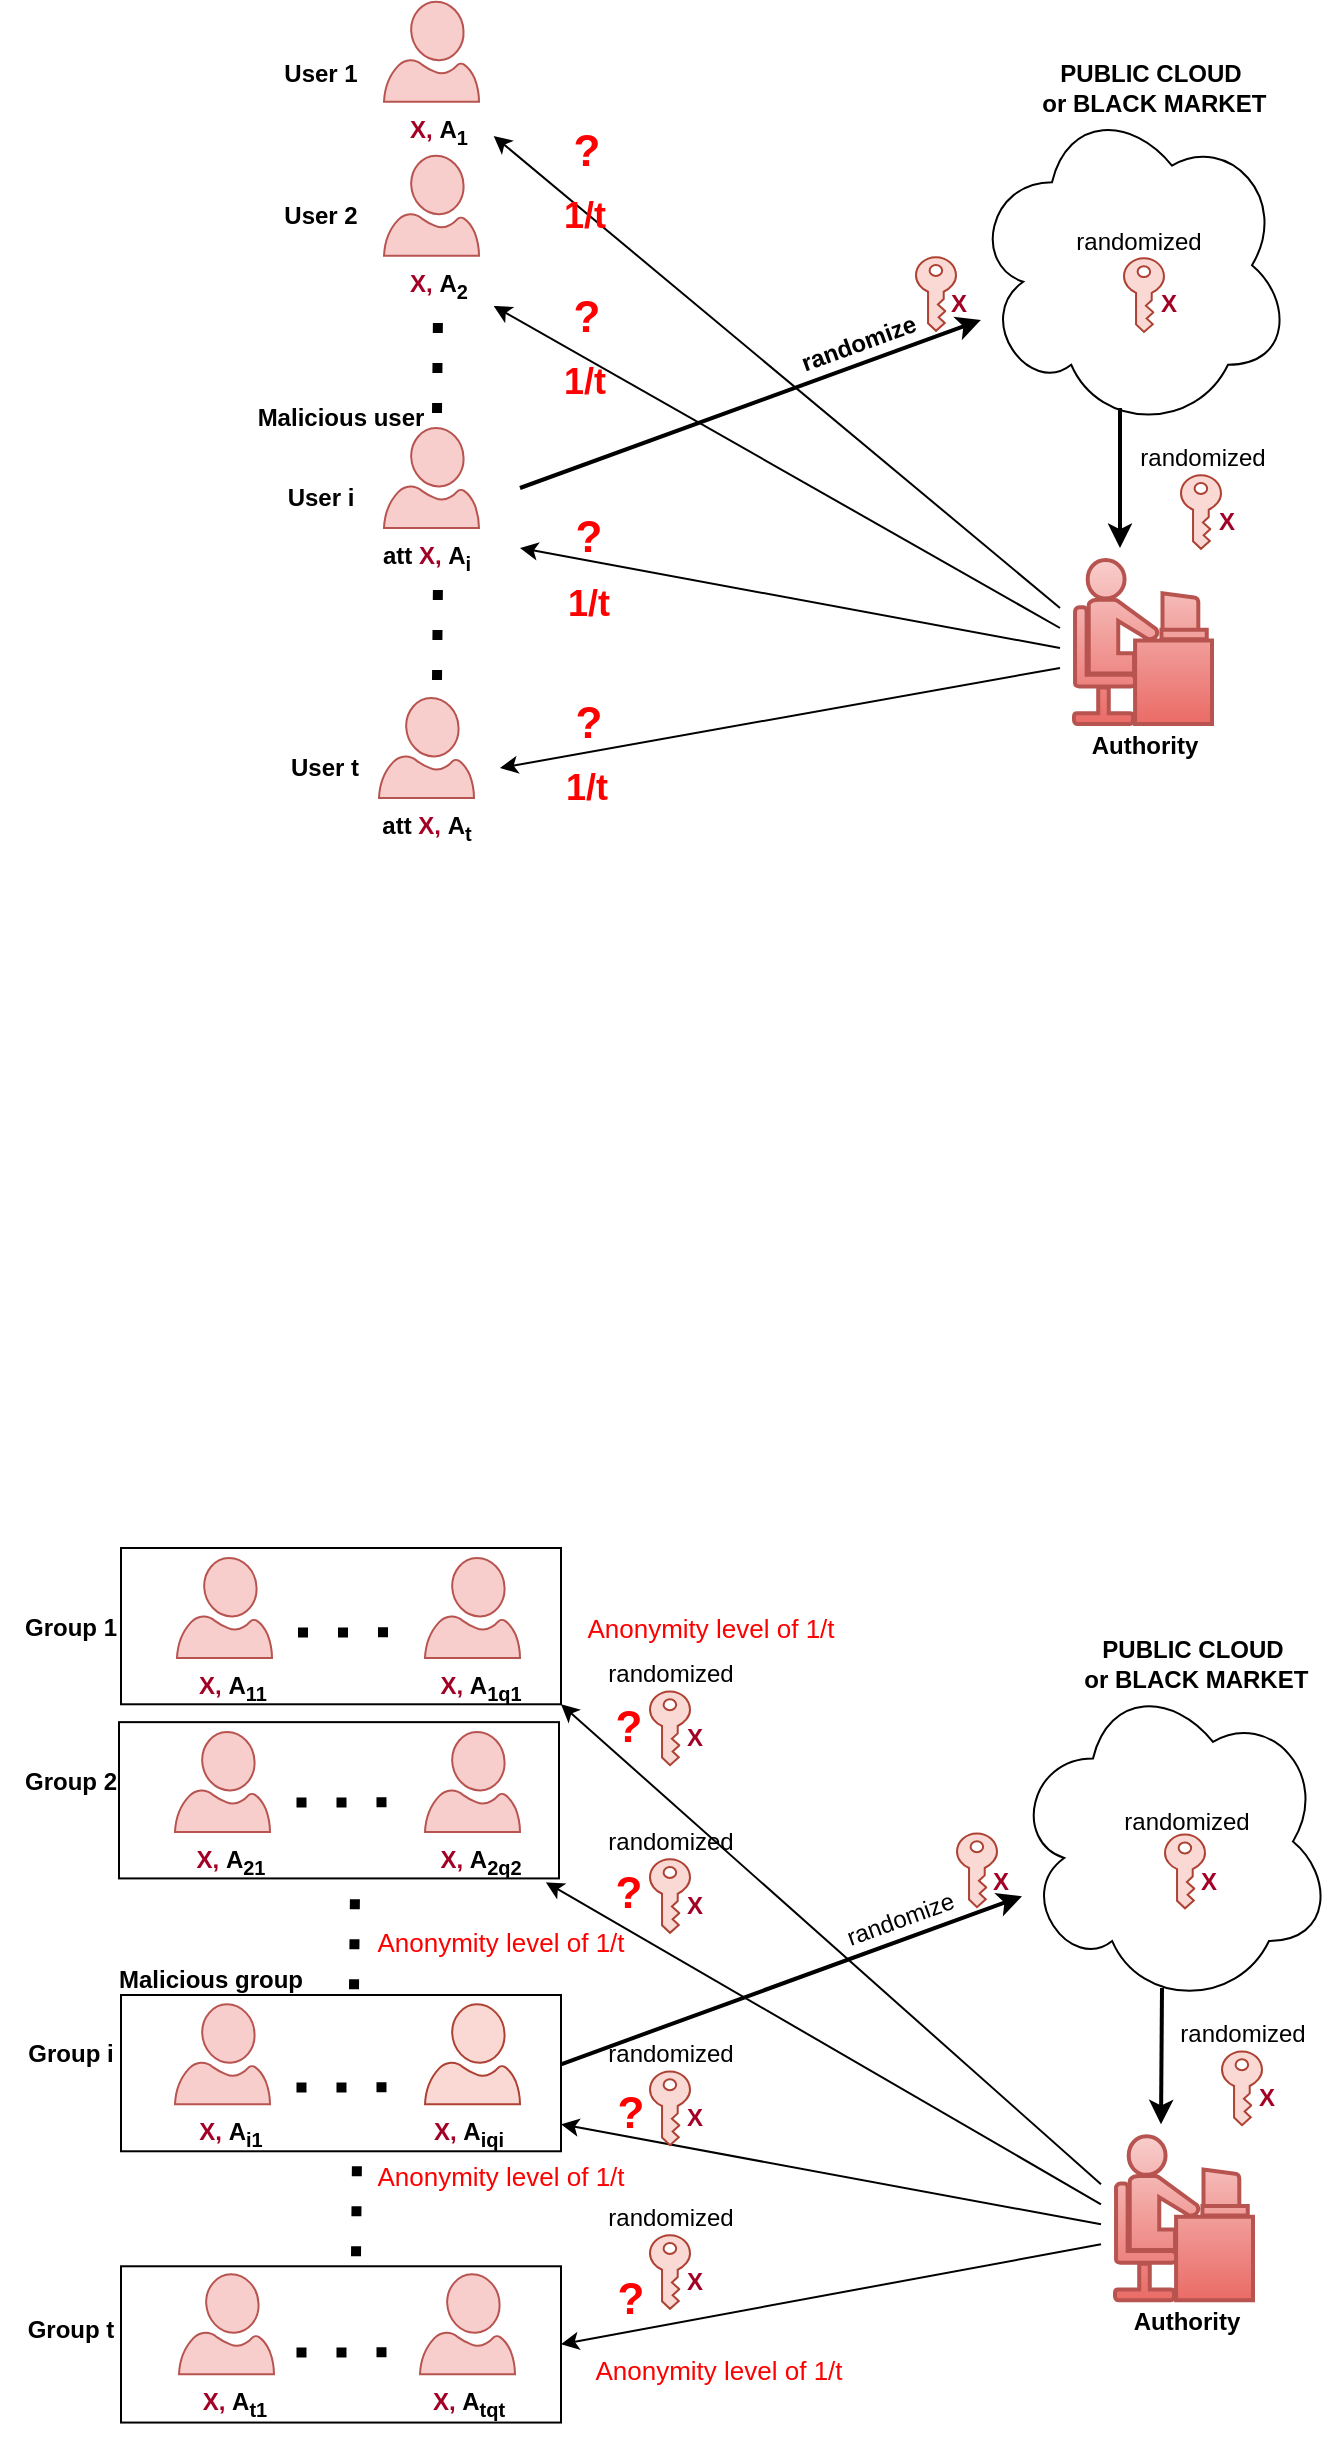 <mxfile version="26.1.1">
  <diagram name="Page-1" id="0easuJHs2qrHBscQRiWS">
    <mxGraphModel dx="1783" dy="551" grid="1" gridSize="10" guides="1" tooltips="1" connect="1" arrows="1" fold="1" page="1" pageScale="1" pageWidth="827" pageHeight="1169" math="0" shadow="0">
      <root>
        <mxCell id="0" />
        <mxCell id="1" parent="0" />
        <mxCell id="UF0n6Xu2Qbzrm_0WNL3c-2" value="" style="ellipse;shape=cloud;whiteSpace=wrap;html=1;" parent="1" vertex="1">
          <mxGeometry x="466" y="285.58" width="160" height="166" as="geometry" />
        </mxCell>
        <mxCell id="UF0n6Xu2Qbzrm_0WNL3c-3" value="" style="verticalLabelPosition=bottom;html=1;verticalAlign=top;align=center;strokeColor=#b85450;fillColor=#f8cecc;shape=mxgraph.azure.user;" parent="1" vertex="1">
          <mxGeometry x="172" y="236.86" width="47.5" height="50" as="geometry" />
        </mxCell>
        <mxCell id="UF0n6Xu2Qbzrm_0WNL3c-4" value="" style="verticalLabelPosition=bottom;html=1;verticalAlign=top;align=center;strokeColor=#b85450;fillColor=#f8cecc;shape=mxgraph.azure.user;" parent="1" vertex="1">
          <mxGeometry x="172" y="450" width="47.5" height="50" as="geometry" />
        </mxCell>
        <mxCell id="UF0n6Xu2Qbzrm_0WNL3c-5" value="" style="verticalLabelPosition=bottom;html=1;verticalAlign=top;align=center;strokeColor=#b85450;fillColor=#f8cecc;shape=mxgraph.azure.user;" parent="1" vertex="1">
          <mxGeometry x="169.5" y="585" width="47.5" height="50" as="geometry" />
        </mxCell>
        <mxCell id="UF0n6Xu2Qbzrm_0WNL3c-30" value="&lt;font color=&quot;#a20025&quot;&gt;X,&lt;/font&gt;&amp;nbsp;A&lt;sub&gt;1&lt;/sub&gt;" style="text;html=1;align=center;verticalAlign=middle;resizable=0;points=[];autosize=1;strokeColor=none;fillColor=none;fontStyle=1" parent="1" vertex="1">
          <mxGeometry x="174" y="286.86" width="50" height="30" as="geometry" />
        </mxCell>
        <mxCell id="UF0n6Xu2Qbzrm_0WNL3c-37" value="" style="sketch=0;pointerEvents=1;shadow=0;dashed=0;html=1;strokeColor=#ae4132;labelPosition=center;verticalLabelPosition=bottom;verticalAlign=top;outlineConnect=0;align=center;shape=mxgraph.office.security.key_permissions;fillColor=#fad9d5;rotation=0;" parent="1" vertex="1">
          <mxGeometry x="542" y="365.15" width="20" height="36.85" as="geometry" />
        </mxCell>
        <mxCell id="UF0n6Xu2Qbzrm_0WNL3c-39" value="PUBLIC CLOUD&lt;div&gt;&amp;nbsp;or BLACK MARKET&lt;/div&gt;" style="text;html=1;align=center;verticalAlign=middle;resizable=0;points=[];autosize=1;strokeColor=none;fillColor=none;fontStyle=1" parent="1" vertex="1">
          <mxGeometry x="490" y="259.86" width="130" height="40" as="geometry" />
        </mxCell>
        <mxCell id="UF0n6Xu2Qbzrm_0WNL3c-41" value="randomized" style="text;html=1;align=center;verticalAlign=middle;resizable=0;points=[];autosize=1;strokeColor=none;fillColor=none;fontStyle=0" parent="1" vertex="1">
          <mxGeometry x="504" y="342" width="90" height="30" as="geometry" />
        </mxCell>
        <mxCell id="UF0n6Xu2Qbzrm_0WNL3c-53" value="" style="sketch=0;pointerEvents=1;shadow=0;dashed=0;html=1;strokeColor=#ae4132;labelPosition=center;verticalLabelPosition=bottom;verticalAlign=top;outlineConnect=0;align=center;shape=mxgraph.office.security.key_permissions;fillColor=#fad9d5;rotation=0;" parent="1" vertex="1">
          <mxGeometry x="438" y="364.57" width="20" height="36.85" as="geometry" />
        </mxCell>
        <mxCell id="UF0n6Xu2Qbzrm_0WNL3c-54" value="&lt;font color=&quot;#a20025&quot;&gt;X&lt;/font&gt;" style="text;html=1;align=center;verticalAlign=middle;resizable=0;points=[];autosize=1;strokeColor=none;fillColor=none;fontStyle=1" parent="1" vertex="1">
          <mxGeometry x="444" y="373.42" width="30" height="30" as="geometry" />
        </mxCell>
        <mxCell id="UF0n6Xu2Qbzrm_0WNL3c-55" value="" style="endArrow=classic;html=1;rounded=0;strokeWidth=2;" parent="1" target="UF0n6Xu2Qbzrm_0WNL3c-2" edge="1">
          <mxGeometry width="50" height="50" relative="1" as="geometry">
            <mxPoint x="240" y="480" as="sourcePoint" />
            <mxPoint x="515" y="452.75" as="targetPoint" />
          </mxGeometry>
        </mxCell>
        <mxCell id="UF0n6Xu2Qbzrm_0WNL3c-58" value="randomize" style="text;html=1;align=center;verticalAlign=middle;resizable=0;points=[];autosize=1;strokeColor=none;fillColor=none;fontStyle=1;rotation=-20;" parent="1" vertex="1">
          <mxGeometry x="369" y="393.15" width="80" height="30" as="geometry" />
        </mxCell>
        <mxCell id="-3d-z_0FP5NBYgMmmERz-1" value="att&amp;nbsp;&lt;font color=&quot;#a20025&quot;&gt;X,&lt;/font&gt;&amp;nbsp;A&lt;sub&gt;i&lt;/sub&gt;" style="text;html=1;align=center;verticalAlign=middle;resizable=0;points=[];autosize=1;strokeColor=none;fillColor=none;fontStyle=1" parent="1" vertex="1">
          <mxGeometry x="158.25" y="500" width="70" height="30" as="geometry" />
        </mxCell>
        <mxCell id="-3d-z_0FP5NBYgMmmERz-2" value="att&amp;nbsp;&lt;font color=&quot;#a20025&quot;&gt;X,&lt;/font&gt;&amp;nbsp;A&lt;sub&gt;t&lt;/sub&gt;" style="text;html=1;align=center;verticalAlign=middle;resizable=0;points=[];autosize=1;strokeColor=none;fillColor=none;fontStyle=1" parent="1" vertex="1">
          <mxGeometry x="158.25" y="635" width="70" height="30" as="geometry" />
        </mxCell>
        <mxCell id="-3d-z_0FP5NBYgMmmERz-3" value="Malicious user" style="text;html=1;align=center;verticalAlign=middle;resizable=0;points=[];autosize=1;strokeColor=none;fillColor=none;fontStyle=1" parent="1" vertex="1">
          <mxGeometry x="99.5" y="430" width="100" height="30" as="geometry" />
        </mxCell>
        <mxCell id="-3d-z_0FP5NBYgMmmERz-4" value="" style="verticalLabelPosition=bottom;html=1;verticalAlign=top;align=center;strokeColor=#b85450;fillColor=#f8cecc;shape=mxgraph.azure.user;" parent="1" vertex="1">
          <mxGeometry x="172" y="313.86" width="47.5" height="50" as="geometry" />
        </mxCell>
        <mxCell id="-3d-z_0FP5NBYgMmmERz-5" value="&lt;font color=&quot;#a20025&quot;&gt;X,&lt;/font&gt;&amp;nbsp;A&lt;sub&gt;2&lt;/sub&gt;" style="text;html=1;align=center;verticalAlign=middle;resizable=0;points=[];autosize=1;strokeColor=none;fillColor=none;fontStyle=1" parent="1" vertex="1">
          <mxGeometry x="174" y="363.86" width="50" height="30" as="geometry" />
        </mxCell>
        <mxCell id="-3d-z_0FP5NBYgMmmERz-6" value="" style="shape=mxgraph.cisco.people.androgenous_person;html=1;pointerEvents=1;dashed=0;fillColor=#f8cecc;strokeColor=#b85450;strokeWidth=2;verticalLabelPosition=bottom;verticalAlign=top;align=center;outlineConnect=0;gradientColor=#ea6b66;" parent="1" vertex="1">
          <mxGeometry x="517" y="516" width="69" height="82" as="geometry" />
        </mxCell>
        <mxCell id="-3d-z_0FP5NBYgMmmERz-7" value="&lt;font color=&quot;#a20025&quot;&gt;X&lt;/font&gt;" style="text;html=1;align=center;verticalAlign=middle;resizable=0;points=[];autosize=1;strokeColor=none;fillColor=none;fontStyle=1" parent="1" vertex="1">
          <mxGeometry x="548.5" y="373.42" width="30" height="30" as="geometry" />
        </mxCell>
        <mxCell id="-3d-z_0FP5NBYgMmmERz-9" value="" style="endArrow=classic;html=1;rounded=0;strokeWidth=2;" parent="1" edge="1">
          <mxGeometry width="50" height="50" relative="1" as="geometry">
            <mxPoint x="540" y="440" as="sourcePoint" />
            <mxPoint x="540" y="510" as="targetPoint" />
          </mxGeometry>
        </mxCell>
        <mxCell id="-3d-z_0FP5NBYgMmmERz-10" value="" style="sketch=0;pointerEvents=1;shadow=0;dashed=0;html=1;strokeColor=#ae4132;labelPosition=center;verticalLabelPosition=bottom;verticalAlign=top;outlineConnect=0;align=center;shape=mxgraph.office.security.key_permissions;fillColor=#fad9d5;rotation=0;" parent="1" vertex="1">
          <mxGeometry x="570.5" y="473.57" width="20" height="36.85" as="geometry" />
        </mxCell>
        <mxCell id="-3d-z_0FP5NBYgMmmERz-11" value="&lt;font color=&quot;#a20025&quot;&gt;X&lt;/font&gt;" style="text;html=1;align=center;verticalAlign=middle;resizable=0;points=[];autosize=1;strokeColor=none;fillColor=none;fontStyle=1" parent="1" vertex="1">
          <mxGeometry x="577.5" y="482" width="30" height="30" as="geometry" />
        </mxCell>
        <mxCell id="-3d-z_0FP5NBYgMmmERz-12" value="" style="endArrow=classic;html=1;rounded=0;entryX=1.057;entryY=0.571;entryDx=0;entryDy=0;entryPerimeter=0;" parent="1" target="UF0n6Xu2Qbzrm_0WNL3c-30" edge="1">
          <mxGeometry width="50" height="50" relative="1" as="geometry">
            <mxPoint x="510" y="540" as="sourcePoint" />
            <mxPoint x="232" y="332" as="targetPoint" />
          </mxGeometry>
        </mxCell>
        <mxCell id="-3d-z_0FP5NBYgMmmERz-13" value="" style="endArrow=classic;html=1;rounded=0;entryX=1.057;entryY=0.838;entryDx=0;entryDy=0;entryPerimeter=0;" parent="1" target="-3d-z_0FP5NBYgMmmERz-5" edge="1">
          <mxGeometry width="50" height="50" relative="1" as="geometry">
            <mxPoint x="510" y="550" as="sourcePoint" />
            <mxPoint x="230" y="410" as="targetPoint" />
          </mxGeometry>
        </mxCell>
        <mxCell id="-3d-z_0FP5NBYgMmmERz-14" value="" style="endArrow=classic;html=1;rounded=0;" parent="1" edge="1">
          <mxGeometry width="50" height="50" relative="1" as="geometry">
            <mxPoint x="510" y="560" as="sourcePoint" />
            <mxPoint x="240" y="510" as="targetPoint" />
          </mxGeometry>
        </mxCell>
        <mxCell id="-3d-z_0FP5NBYgMmmERz-15" value="" style="endArrow=classic;html=1;rounded=0;" parent="1" edge="1">
          <mxGeometry width="50" height="50" relative="1" as="geometry">
            <mxPoint x="510" y="570" as="sourcePoint" />
            <mxPoint x="230" y="620" as="targetPoint" />
          </mxGeometry>
        </mxCell>
        <mxCell id="-3d-z_0FP5NBYgMmmERz-16" value="&lt;b&gt;&lt;font color=&quot;#ff0000&quot; style=&quot;font-size: 22px;&quot;&gt;?&lt;/font&gt;&lt;/b&gt;" style="text;html=1;align=center;verticalAlign=middle;resizable=0;points=[];autosize=1;strokeColor=none;fillColor=none;" parent="1" vertex="1">
          <mxGeometry x="253" y="292" width="40" height="40" as="geometry" />
        </mxCell>
        <mxCell id="-3d-z_0FP5NBYgMmmERz-17" value="&lt;font color=&quot;#ff0000&quot; style=&quot;font-size: 18px;&quot;&gt;1/t&lt;/font&gt;" style="text;html=1;align=center;verticalAlign=middle;resizable=0;points=[];autosize=1;strokeColor=none;fillColor=none;fontStyle=1" parent="1" vertex="1">
          <mxGeometry x="252" y="329" width="40" height="30" as="geometry" />
        </mxCell>
        <mxCell id="-3d-z_0FP5NBYgMmmERz-28" value="&lt;b&gt;&lt;font color=&quot;#ff0000&quot; style=&quot;font-size: 22px;&quot;&gt;?&lt;/font&gt;&lt;/b&gt;" style="text;html=1;align=center;verticalAlign=middle;resizable=0;points=[];autosize=1;strokeColor=none;fillColor=none;" parent="1" vertex="1">
          <mxGeometry x="253" y="374.5" width="40" height="40" as="geometry" />
        </mxCell>
        <mxCell id="-3d-z_0FP5NBYgMmmERz-29" value="&lt;font color=&quot;#ff0000&quot; style=&quot;font-size: 18px;&quot;&gt;1/t&lt;/font&gt;" style="text;html=1;align=center;verticalAlign=middle;resizable=0;points=[];autosize=1;strokeColor=none;fillColor=none;fontStyle=1" parent="1" vertex="1">
          <mxGeometry x="252" y="411.5" width="40" height="30" as="geometry" />
        </mxCell>
        <mxCell id="-3d-z_0FP5NBYgMmmERz-30" value="&lt;b&gt;&lt;font color=&quot;#ff0000&quot; style=&quot;font-size: 22px;&quot;&gt;?&lt;/font&gt;&lt;/b&gt;" style="text;html=1;align=center;verticalAlign=middle;resizable=0;points=[];autosize=1;strokeColor=none;fillColor=none;" parent="1" vertex="1">
          <mxGeometry x="254" y="484.5" width="40" height="40" as="geometry" />
        </mxCell>
        <mxCell id="-3d-z_0FP5NBYgMmmERz-31" value="&lt;font color=&quot;#ff0000&quot; style=&quot;font-size: 18px;&quot;&gt;1/t&lt;/font&gt;" style="text;html=1;align=center;verticalAlign=middle;resizable=0;points=[];autosize=1;strokeColor=none;fillColor=none;fontStyle=1" parent="1" vertex="1">
          <mxGeometry x="254" y="522.5" width="40" height="30" as="geometry" />
        </mxCell>
        <mxCell id="-3d-z_0FP5NBYgMmmERz-32" value="&lt;b&gt;&lt;font color=&quot;#ff0000&quot; style=&quot;font-size: 22px;&quot;&gt;?&lt;/font&gt;&lt;/b&gt;" style="text;html=1;align=center;verticalAlign=middle;resizable=0;points=[];autosize=1;strokeColor=none;fillColor=none;" parent="1" vertex="1">
          <mxGeometry x="254" y="578" width="40" height="40" as="geometry" />
        </mxCell>
        <mxCell id="-3d-z_0FP5NBYgMmmERz-33" value="&lt;font color=&quot;#ff0000&quot; style=&quot;font-size: 18px;&quot;&gt;1/t&lt;/font&gt;" style="text;html=1;align=center;verticalAlign=middle;resizable=0;points=[];autosize=1;strokeColor=none;fillColor=none;fontStyle=1" parent="1" vertex="1">
          <mxGeometry x="253" y="615" width="40" height="30" as="geometry" />
        </mxCell>
        <mxCell id="-3d-z_0FP5NBYgMmmERz-34" value="Authority" style="text;html=1;align=center;verticalAlign=middle;resizable=0;points=[];autosize=1;strokeColor=none;fillColor=none;fontStyle=1" parent="1" vertex="1">
          <mxGeometry x="517" y="594" width="70" height="30" as="geometry" />
        </mxCell>
        <mxCell id="-3d-z_0FP5NBYgMmmERz-35" value="" style="endArrow=none;dashed=1;html=1;dashPattern=1 3;strokeWidth=5;rounded=0;" parent="1" edge="1">
          <mxGeometry width="50" height="50" relative="1" as="geometry">
            <mxPoint x="198.5" y="576" as="sourcePoint" />
            <mxPoint x="199" y="526" as="targetPoint" />
          </mxGeometry>
        </mxCell>
        <mxCell id="-3d-z_0FP5NBYgMmmERz-36" value="" style="endArrow=none;dashed=1;html=1;dashPattern=1 3;strokeWidth=5;rounded=0;" parent="1" edge="1">
          <mxGeometry width="50" height="50" relative="1" as="geometry">
            <mxPoint x="198.5" y="442.5" as="sourcePoint" />
            <mxPoint x="199" y="392.5" as="targetPoint" />
          </mxGeometry>
        </mxCell>
        <mxCell id="zeulH0I8SyOPekqukRsM-10" value="" style="rounded=0;whiteSpace=wrap;html=1;" vertex="1" parent="1">
          <mxGeometry x="40.5" y="1369.14" width="220" height="78.14" as="geometry" />
        </mxCell>
        <mxCell id="zeulH0I8SyOPekqukRsM-11" value="" style="rounded=0;whiteSpace=wrap;html=1;" vertex="1" parent="1">
          <mxGeometry x="40.5" y="1233.5" width="220" height="78.14" as="geometry" />
        </mxCell>
        <mxCell id="zeulH0I8SyOPekqukRsM-12" value="" style="rounded=0;whiteSpace=wrap;html=1;" vertex="1" parent="1">
          <mxGeometry x="39.5" y="1097.07" width="220" height="78.14" as="geometry" />
        </mxCell>
        <mxCell id="zeulH0I8SyOPekqukRsM-13" value="" style="rounded=0;whiteSpace=wrap;html=1;" vertex="1" parent="1">
          <mxGeometry x="40.5" y="1010" width="220" height="78.14" as="geometry" />
        </mxCell>
        <mxCell id="zeulH0I8SyOPekqukRsM-14" value="" style="ellipse;shape=cloud;whiteSpace=wrap;html=1;" vertex="1" parent="1">
          <mxGeometry x="486.5" y="1073.72" width="160" height="166" as="geometry" />
        </mxCell>
        <mxCell id="zeulH0I8SyOPekqukRsM-15" value="" style="verticalLabelPosition=bottom;html=1;verticalAlign=top;align=center;strokeColor=#b85450;fillColor=#f8cecc;shape=mxgraph.azure.user;" vertex="1" parent="1">
          <mxGeometry x="192.5" y="1015" width="47.5" height="50" as="geometry" />
        </mxCell>
        <mxCell id="zeulH0I8SyOPekqukRsM-16" value="" style="verticalLabelPosition=bottom;html=1;verticalAlign=top;align=center;strokeColor=#ae4132;fillColor=#fad9d5;shape=mxgraph.azure.user;" vertex="1" parent="1">
          <mxGeometry x="192.5" y="1238.14" width="47.5" height="50" as="geometry" />
        </mxCell>
        <mxCell id="zeulH0I8SyOPekqukRsM-17" value="" style="verticalLabelPosition=bottom;html=1;verticalAlign=top;align=center;strokeColor=#b85450;fillColor=#f8cecc;shape=mxgraph.azure.user;" vertex="1" parent="1">
          <mxGeometry x="190" y="1373.14" width="47.5" height="50" as="geometry" />
        </mxCell>
        <mxCell id="zeulH0I8SyOPekqukRsM-18" value="&lt;font color=&quot;#a20025&quot;&gt;X,&lt;/font&gt;&amp;nbsp;A&lt;sub&gt;1q1&lt;/sub&gt;" style="text;html=1;align=center;verticalAlign=middle;resizable=0;points=[];autosize=1;strokeColor=none;fillColor=none;fontStyle=1" vertex="1" parent="1">
          <mxGeometry x="189.5" y="1065" width="60" height="30" as="geometry" />
        </mxCell>
        <mxCell id="zeulH0I8SyOPekqukRsM-19" value="" style="sketch=0;pointerEvents=1;shadow=0;dashed=0;html=1;strokeColor=#ae4132;labelPosition=center;verticalLabelPosition=bottom;verticalAlign=top;outlineConnect=0;align=center;shape=mxgraph.office.security.key_permissions;fillColor=#fad9d5;rotation=0;" vertex="1" parent="1">
          <mxGeometry x="562.5" y="1153.29" width="20" height="36.85" as="geometry" />
        </mxCell>
        <mxCell id="zeulH0I8SyOPekqukRsM-20" value="PUBLIC CLOUD&lt;div&gt;&amp;nbsp;or BLACK MARKET&lt;/div&gt;" style="text;html=1;align=center;verticalAlign=middle;resizable=0;points=[];autosize=1;strokeColor=none;fillColor=none;fontStyle=1" vertex="1" parent="1">
          <mxGeometry x="510.5" y="1048.0" width="130" height="40" as="geometry" />
        </mxCell>
        <mxCell id="zeulH0I8SyOPekqukRsM-21" value="randomized" style="text;html=1;align=center;verticalAlign=middle;resizable=0;points=[];autosize=1;strokeColor=none;fillColor=none;fontStyle=0" vertex="1" parent="1">
          <mxGeometry x="527.5" y="1131.56" width="90" height="30" as="geometry" />
        </mxCell>
        <mxCell id="zeulH0I8SyOPekqukRsM-22" value="" style="sketch=0;pointerEvents=1;shadow=0;dashed=0;html=1;strokeColor=#ae4132;labelPosition=center;verticalLabelPosition=bottom;verticalAlign=top;outlineConnect=0;align=center;shape=mxgraph.office.security.key_permissions;fillColor=#fad9d5;rotation=0;" vertex="1" parent="1">
          <mxGeometry x="458.5" y="1152.71" width="20" height="36.85" as="geometry" />
        </mxCell>
        <mxCell id="zeulH0I8SyOPekqukRsM-23" value="&lt;font color=&quot;#a20025&quot;&gt;X&lt;/font&gt;" style="text;html=1;align=center;verticalAlign=middle;resizable=0;points=[];autosize=1;strokeColor=none;fillColor=none;fontStyle=1" vertex="1" parent="1">
          <mxGeometry x="464.5" y="1161.56" width="30" height="30" as="geometry" />
        </mxCell>
        <mxCell id="zeulH0I8SyOPekqukRsM-24" value="" style="endArrow=classic;html=1;rounded=0;strokeWidth=2;" edge="1" parent="1" target="zeulH0I8SyOPekqukRsM-14">
          <mxGeometry width="50" height="50" relative="1" as="geometry">
            <mxPoint x="260.5" y="1268.14" as="sourcePoint" />
            <mxPoint x="535.5" y="1240.89" as="targetPoint" />
          </mxGeometry>
        </mxCell>
        <mxCell id="zeulH0I8SyOPekqukRsM-25" value="randomize" style="text;html=1;align=center;verticalAlign=middle;resizable=0;points=[];autosize=1;strokeColor=none;fillColor=none;fontStyle=0;rotation=-20;" vertex="1" parent="1">
          <mxGeometry x="389.5" y="1181.29" width="80" height="30" as="geometry" />
        </mxCell>
        <mxCell id="zeulH0I8SyOPekqukRsM-26" value="&lt;font color=&quot;#a20025&quot;&gt;X,&lt;/font&gt;&amp;nbsp;A&lt;sub&gt;iqi&lt;/sub&gt;" style="text;html=1;align=center;verticalAlign=middle;resizable=0;points=[];autosize=1;strokeColor=none;fillColor=none;fontStyle=1" vertex="1" parent="1">
          <mxGeometry x="183.75" y="1288.14" width="60" height="30" as="geometry" />
        </mxCell>
        <mxCell id="zeulH0I8SyOPekqukRsM-27" value="&lt;font color=&quot;#a20025&quot;&gt;X,&lt;/font&gt;&amp;nbsp;A&lt;sub&gt;tqt&lt;/sub&gt;" style="text;html=1;align=center;verticalAlign=middle;resizable=0;points=[];autosize=1;strokeColor=none;fillColor=none;fontStyle=1" vertex="1" parent="1">
          <mxGeometry x="183.75" y="1423.14" width="60" height="30" as="geometry" />
        </mxCell>
        <mxCell id="zeulH0I8SyOPekqukRsM-28" value="Malicious group" style="text;html=1;align=center;verticalAlign=middle;resizable=0;points=[];autosize=1;strokeColor=none;fillColor=none;fontStyle=1" vertex="1" parent="1">
          <mxGeometry x="30" y="1211.14" width="110" height="30" as="geometry" />
        </mxCell>
        <mxCell id="zeulH0I8SyOPekqukRsM-29" value="" style="verticalLabelPosition=bottom;html=1;verticalAlign=top;align=center;strokeColor=#b85450;fillColor=#f8cecc;shape=mxgraph.azure.user;" vertex="1" parent="1">
          <mxGeometry x="192.5" y="1102" width="47.5" height="50" as="geometry" />
        </mxCell>
        <mxCell id="zeulH0I8SyOPekqukRsM-30" value="&lt;font color=&quot;#a20025&quot;&gt;X,&lt;/font&gt;&amp;nbsp;A&lt;sub&gt;2q2&lt;/sub&gt;" style="text;html=1;align=center;verticalAlign=middle;resizable=0;points=[];autosize=1;strokeColor=none;fillColor=none;fontStyle=1" vertex="1" parent="1">
          <mxGeometry x="189.5" y="1152" width="60" height="30" as="geometry" />
        </mxCell>
        <mxCell id="zeulH0I8SyOPekqukRsM-31" value="" style="shape=mxgraph.cisco.people.androgenous_person;html=1;pointerEvents=1;dashed=0;fillColor=#f8cecc;strokeColor=#b85450;strokeWidth=2;verticalLabelPosition=bottom;verticalAlign=top;align=center;outlineConnect=0;gradientColor=#ea6b66;" vertex="1" parent="1">
          <mxGeometry x="537.5" y="1304.14" width="69" height="82" as="geometry" />
        </mxCell>
        <mxCell id="zeulH0I8SyOPekqukRsM-32" value="&lt;font color=&quot;#a20025&quot;&gt;X&lt;/font&gt;" style="text;html=1;align=center;verticalAlign=middle;resizable=0;points=[];autosize=1;strokeColor=none;fillColor=none;fontStyle=1" vertex="1" parent="1">
          <mxGeometry x="569" y="1161.56" width="30" height="30" as="geometry" />
        </mxCell>
        <mxCell id="zeulH0I8SyOPekqukRsM-33" value="" style="endArrow=classic;html=1;rounded=0;strokeWidth=2;" edge="1" parent="1">
          <mxGeometry width="50" height="50" relative="1" as="geometry">
            <mxPoint x="561" y="1230" as="sourcePoint" />
            <mxPoint x="560.5" y="1298.14" as="targetPoint" />
          </mxGeometry>
        </mxCell>
        <mxCell id="zeulH0I8SyOPekqukRsM-34" value="" style="sketch=0;pointerEvents=1;shadow=0;dashed=0;html=1;strokeColor=#ae4132;labelPosition=center;verticalLabelPosition=bottom;verticalAlign=top;outlineConnect=0;align=center;shape=mxgraph.office.security.key_permissions;fillColor=#fad9d5;rotation=0;" vertex="1" parent="1">
          <mxGeometry x="591" y="1261.71" width="20" height="36.85" as="geometry" />
        </mxCell>
        <mxCell id="zeulH0I8SyOPekqukRsM-35" value="&lt;font color=&quot;#a20025&quot;&gt;X&lt;/font&gt;" style="text;html=1;align=center;verticalAlign=middle;resizable=0;points=[];autosize=1;strokeColor=none;fillColor=none;fontStyle=1" vertex="1" parent="1">
          <mxGeometry x="598" y="1270.14" width="30" height="30" as="geometry" />
        </mxCell>
        <mxCell id="zeulH0I8SyOPekqukRsM-36" value="" style="endArrow=classic;html=1;rounded=0;entryX=1;entryY=1;entryDx=0;entryDy=0;" edge="1" parent="1" target="zeulH0I8SyOPekqukRsM-13">
          <mxGeometry width="50" height="50" relative="1" as="geometry">
            <mxPoint x="530.5" y="1328.14" as="sourcePoint" />
            <mxPoint x="252.5" y="1120.14" as="targetPoint" />
          </mxGeometry>
        </mxCell>
        <mxCell id="zeulH0I8SyOPekqukRsM-37" value="" style="endArrow=classic;html=1;rounded=0;entryX=1.057;entryY=0.838;entryDx=0;entryDy=0;entryPerimeter=0;" edge="1" parent="1" target="zeulH0I8SyOPekqukRsM-30">
          <mxGeometry width="50" height="50" relative="1" as="geometry">
            <mxPoint x="530.5" y="1338.14" as="sourcePoint" />
            <mxPoint x="250.5" y="1198.14" as="targetPoint" />
          </mxGeometry>
        </mxCell>
        <mxCell id="zeulH0I8SyOPekqukRsM-38" value="" style="endArrow=classic;html=1;rounded=0;" edge="1" parent="1">
          <mxGeometry width="50" height="50" relative="1" as="geometry">
            <mxPoint x="530.5" y="1348.14" as="sourcePoint" />
            <mxPoint x="260.5" y="1298.14" as="targetPoint" />
          </mxGeometry>
        </mxCell>
        <mxCell id="zeulH0I8SyOPekqukRsM-39" value="" style="endArrow=classic;html=1;rounded=0;" edge="1" parent="1">
          <mxGeometry width="50" height="50" relative="1" as="geometry">
            <mxPoint x="530.5" y="1358.14" as="sourcePoint" />
            <mxPoint x="260.5" y="1408.14" as="targetPoint" />
          </mxGeometry>
        </mxCell>
        <mxCell id="zeulH0I8SyOPekqukRsM-40" value="&lt;b&gt;&lt;font color=&quot;#ff0000&quot; style=&quot;font-size: 22px;&quot;&gt;?&lt;/font&gt;&lt;/b&gt;" style="text;html=1;align=center;verticalAlign=middle;resizable=0;points=[];autosize=1;strokeColor=none;fillColor=none;" vertex="1" parent="1">
          <mxGeometry x="273.5" y="1080.14" width="40" height="40" as="geometry" />
        </mxCell>
        <mxCell id="zeulH0I8SyOPekqukRsM-41" value="&lt;font style=&quot;caret-color: rgb(255, 0, 0); color: rgb(255, 0, 0); font-weight: 400; font-size: 13px;&quot;&gt;Anonymity level&amp;nbsp;&lt;/font&gt;&lt;span style=&quot;caret-color: rgb(255, 0, 0); color: rgb(255, 0, 0); font-weight: 400; font-size: 13px;&quot;&gt;of 1/t&lt;/span&gt;" style="text;html=1;align=center;verticalAlign=middle;resizable=0;points=[];autosize=1;strokeColor=none;fillColor=none;fontStyle=1" vertex="1" parent="1">
          <mxGeometry x="259.5" y="1035.0" width="150" height="30" as="geometry" />
        </mxCell>
        <mxCell id="zeulH0I8SyOPekqukRsM-42" value="randomized" style="text;html=1;align=center;verticalAlign=middle;resizable=0;points=[];autosize=1;strokeColor=none;fillColor=none;fontStyle=0" vertex="1" parent="1">
          <mxGeometry x="556" y="1238.14" width="90" height="30" as="geometry" />
        </mxCell>
        <mxCell id="zeulH0I8SyOPekqukRsM-43" value="&lt;b&gt;&lt;font color=&quot;#ff0000&quot; style=&quot;font-size: 22px;&quot;&gt;?&lt;/font&gt;&lt;/b&gt;" style="text;html=1;align=center;verticalAlign=middle;resizable=0;points=[];autosize=1;strokeColor=none;fillColor=none;" vertex="1" parent="1">
          <mxGeometry x="273.5" y="1162.64" width="40" height="40" as="geometry" />
        </mxCell>
        <mxCell id="zeulH0I8SyOPekqukRsM-44" value="&lt;font style=&quot;caret-color: rgb(255, 0, 0); color: rgb(255, 0, 0); font-weight: 400; font-size: 13px;&quot;&gt;Anonymity level&amp;nbsp;&lt;/font&gt;&lt;span style=&quot;caret-color: rgb(255, 0, 0); color: rgb(255, 0, 0); font-weight: 400; font-size: 13px;&quot;&gt;of 1/t&lt;/span&gt;" style="text;html=1;align=center;verticalAlign=middle;resizable=0;points=[];autosize=1;strokeColor=none;fillColor=none;fontStyle=1" vertex="1" parent="1">
          <mxGeometry x="155" y="1191.56" width="150" height="30" as="geometry" />
        </mxCell>
        <mxCell id="zeulH0I8SyOPekqukRsM-45" value="&lt;b&gt;&lt;font color=&quot;#ff0000&quot; style=&quot;font-size: 22px;&quot;&gt;?&lt;/font&gt;&lt;/b&gt;" style="text;html=1;align=center;verticalAlign=middle;resizable=0;points=[];autosize=1;strokeColor=none;fillColor=none;" vertex="1" parent="1">
          <mxGeometry x="274.5" y="1272.64" width="40" height="40" as="geometry" />
        </mxCell>
        <mxCell id="zeulH0I8SyOPekqukRsM-46" value="&lt;span style=&quot;color: rgb(255, 0, 0);&quot;&gt;&lt;font style=&quot;font-weight: 400; font-size: 13px;&quot;&gt;Anonymity level&amp;nbsp;&lt;/font&gt;&lt;span style=&quot;font-weight: 400; font-size: 13px; color: rgb(255, 0, 0);&quot;&gt;of 1/t&lt;/span&gt;&lt;/span&gt;" style="text;html=1;align=center;verticalAlign=middle;resizable=0;points=[];autosize=1;strokeColor=none;fillColor=none;fontStyle=1" vertex="1" parent="1">
          <mxGeometry x="155" y="1308.56" width="150" height="30" as="geometry" />
        </mxCell>
        <mxCell id="zeulH0I8SyOPekqukRsM-47" value="&lt;b&gt;&lt;font color=&quot;#ff0000&quot; style=&quot;font-size: 22px;&quot;&gt;?&lt;/font&gt;&lt;/b&gt;" style="text;html=1;align=center;verticalAlign=middle;resizable=0;points=[];autosize=1;strokeColor=none;fillColor=none;" vertex="1" parent="1">
          <mxGeometry x="274.5" y="1366.14" width="40" height="40" as="geometry" />
        </mxCell>
        <mxCell id="zeulH0I8SyOPekqukRsM-48" value="&lt;font style=&quot;caret-color: rgb(255, 0, 0); color: rgb(255, 0, 0); font-weight: 400; font-size: 13px;&quot;&gt;Anonymity level&amp;nbsp;&lt;/font&gt;&lt;span style=&quot;caret-color: rgb(255, 0, 0); color: rgb(255, 0, 0); font-weight: 400; font-size: 13px;&quot;&gt;of 1/t&lt;/span&gt;" style="text;html=1;align=center;verticalAlign=middle;resizable=0;points=[];autosize=1;strokeColor=none;fillColor=none;fontStyle=1" vertex="1" parent="1">
          <mxGeometry x="264" y="1406.14" width="150" height="30" as="geometry" />
        </mxCell>
        <mxCell id="zeulH0I8SyOPekqukRsM-49" value="Authority" style="text;html=1;align=center;verticalAlign=middle;resizable=0;points=[];autosize=1;strokeColor=none;fillColor=none;fontStyle=1" vertex="1" parent="1">
          <mxGeometry x="537.5" y="1382.14" width="70" height="30" as="geometry" />
        </mxCell>
        <mxCell id="zeulH0I8SyOPekqukRsM-50" value="" style="endArrow=none;dashed=1;html=1;dashPattern=1 3;strokeWidth=5;rounded=0;" edge="1" parent="1">
          <mxGeometry width="50" height="50" relative="1" as="geometry">
            <mxPoint x="158" y="1364.14" as="sourcePoint" />
            <mxPoint x="158.5" y="1314.14" as="targetPoint" />
          </mxGeometry>
        </mxCell>
        <mxCell id="zeulH0I8SyOPekqukRsM-51" value="" style="endArrow=none;dashed=1;html=1;dashPattern=1 3;strokeWidth=5;rounded=0;" edge="1" parent="1">
          <mxGeometry width="50" height="50" relative="1" as="geometry">
            <mxPoint x="157" y="1230.64" as="sourcePoint" />
            <mxPoint x="157.5" y="1180.64" as="targetPoint" />
          </mxGeometry>
        </mxCell>
        <mxCell id="zeulH0I8SyOPekqukRsM-52" value="" style="verticalLabelPosition=bottom;html=1;verticalAlign=top;align=center;strokeColor=#b85450;fillColor=#f8cecc;shape=mxgraph.azure.user;" vertex="1" parent="1">
          <mxGeometry x="68.5" y="1015" width="47.5" height="50" as="geometry" />
        </mxCell>
        <mxCell id="zeulH0I8SyOPekqukRsM-53" value="&lt;font color=&quot;#a20025&quot;&gt;X,&lt;/font&gt;&amp;nbsp;A&lt;sub&gt;11&lt;/sub&gt;" style="text;html=1;align=center;verticalAlign=middle;resizable=0;points=[];autosize=1;strokeColor=none;fillColor=none;fontStyle=1" vertex="1" parent="1">
          <mxGeometry x="65.5" y="1065" width="60" height="30" as="geometry" />
        </mxCell>
        <mxCell id="zeulH0I8SyOPekqukRsM-54" value="" style="verticalLabelPosition=bottom;html=1;verticalAlign=top;align=center;strokeColor=#b85450;fillColor=#f8cecc;shape=mxgraph.azure.user;" vertex="1" parent="1">
          <mxGeometry x="67.5" y="1102" width="47.5" height="50" as="geometry" />
        </mxCell>
        <mxCell id="zeulH0I8SyOPekqukRsM-55" value="&lt;font color=&quot;#a20025&quot;&gt;X,&lt;/font&gt;&amp;nbsp;A&lt;sub&gt;21&lt;/sub&gt;" style="text;html=1;align=center;verticalAlign=middle;resizable=0;points=[];autosize=1;strokeColor=none;fillColor=none;fontStyle=1" vertex="1" parent="1">
          <mxGeometry x="64.5" y="1152" width="60" height="30" as="geometry" />
        </mxCell>
        <mxCell id="zeulH0I8SyOPekqukRsM-56" value="" style="verticalLabelPosition=bottom;html=1;verticalAlign=top;align=center;strokeColor=#b85450;fillColor=#f8cecc;shape=mxgraph.azure.user;" vertex="1" parent="1">
          <mxGeometry x="67.5" y="1238.14" width="47.5" height="50" as="geometry" />
        </mxCell>
        <mxCell id="zeulH0I8SyOPekqukRsM-57" value="&lt;font color=&quot;#a20025&quot;&gt;X,&lt;/font&gt;&amp;nbsp;A&lt;sub&gt;i1&lt;/sub&gt;" style="text;html=1;align=center;verticalAlign=middle;resizable=0;points=[];autosize=1;strokeColor=none;fillColor=none;fontStyle=1" vertex="1" parent="1">
          <mxGeometry x="69.5" y="1288.14" width="50" height="30" as="geometry" />
        </mxCell>
        <mxCell id="zeulH0I8SyOPekqukRsM-58" value="" style="verticalLabelPosition=bottom;html=1;verticalAlign=top;align=center;strokeColor=#b85450;fillColor=#f8cecc;shape=mxgraph.azure.user;" vertex="1" parent="1">
          <mxGeometry x="69.5" y="1373.14" width="47.5" height="50" as="geometry" />
        </mxCell>
        <mxCell id="zeulH0I8SyOPekqukRsM-59" value="&lt;font color=&quot;#a20025&quot;&gt;X,&lt;/font&gt;&amp;nbsp;A&lt;sub&gt;t1&lt;/sub&gt;" style="text;html=1;align=center;verticalAlign=middle;resizable=0;points=[];autosize=1;strokeColor=none;fillColor=none;fontStyle=1" vertex="1" parent="1">
          <mxGeometry x="71.5" y="1423.14" width="50" height="30" as="geometry" />
        </mxCell>
        <mxCell id="zeulH0I8SyOPekqukRsM-60" value="" style="endArrow=none;dashed=1;html=1;dashPattern=1 3;strokeWidth=5;rounded=0;" edge="1" parent="1">
          <mxGeometry width="50" height="50" relative="1" as="geometry">
            <mxPoint x="129" y="1052.28" as="sourcePoint" />
            <mxPoint x="179.5" y="1052.14" as="targetPoint" />
          </mxGeometry>
        </mxCell>
        <mxCell id="zeulH0I8SyOPekqukRsM-61" value="" style="endArrow=none;dashed=1;html=1;dashPattern=1 3;strokeWidth=5;rounded=0;" edge="1" parent="1">
          <mxGeometry width="50" height="50" relative="1" as="geometry">
            <mxPoint x="128.25" y="1137.28" as="sourcePoint" />
            <mxPoint x="178.75" y="1137.14" as="targetPoint" />
          </mxGeometry>
        </mxCell>
        <mxCell id="zeulH0I8SyOPekqukRsM-62" value="" style="endArrow=none;dashed=1;html=1;dashPattern=1 3;strokeWidth=5;rounded=0;" edge="1" parent="1">
          <mxGeometry width="50" height="50" relative="1" as="geometry">
            <mxPoint x="128.25" y="1279.78" as="sourcePoint" />
            <mxPoint x="178.75" y="1279.64" as="targetPoint" />
          </mxGeometry>
        </mxCell>
        <mxCell id="zeulH0I8SyOPekqukRsM-63" value="" style="endArrow=none;dashed=1;html=1;dashPattern=1 3;strokeWidth=5;rounded=0;" edge="1" parent="1">
          <mxGeometry width="50" height="50" relative="1" as="geometry">
            <mxPoint x="128.25" y="1412.28" as="sourcePoint" />
            <mxPoint x="178.75" y="1412.14" as="targetPoint" />
          </mxGeometry>
        </mxCell>
        <mxCell id="zeulH0I8SyOPekqukRsM-64" value="Group 1" style="text;html=1;align=center;verticalAlign=middle;resizable=0;points=[];autosize=1;strokeColor=none;fillColor=none;fontStyle=1" vertex="1" parent="1">
          <mxGeometry x="-20" y="1035" width="70" height="30" as="geometry" />
        </mxCell>
        <mxCell id="zeulH0I8SyOPekqukRsM-66" value="Group 2" style="text;html=1;align=center;verticalAlign=middle;resizable=0;points=[];autosize=1;strokeColor=none;fillColor=none;fontStyle=1" vertex="1" parent="1">
          <mxGeometry x="-20" y="1112" width="70" height="30" as="geometry" />
        </mxCell>
        <mxCell id="zeulH0I8SyOPekqukRsM-67" value="Group i" style="text;html=1;align=center;verticalAlign=middle;resizable=0;points=[];autosize=1;strokeColor=none;fillColor=none;fontStyle=1" vertex="1" parent="1">
          <mxGeometry x="-15" y="1248.14" width="60" height="30" as="geometry" />
        </mxCell>
        <mxCell id="zeulH0I8SyOPekqukRsM-68" value="Group t" style="text;html=1;align=center;verticalAlign=middle;resizable=0;points=[];autosize=1;strokeColor=none;fillColor=none;fontStyle=1" vertex="1" parent="1">
          <mxGeometry x="-15" y="1386.14" width="60" height="30" as="geometry" />
        </mxCell>
        <mxCell id="zeulH0I8SyOPekqukRsM-69" value="" style="sketch=0;pointerEvents=1;shadow=0;dashed=0;html=1;strokeColor=#ae4132;labelPosition=center;verticalLabelPosition=bottom;verticalAlign=top;outlineConnect=0;align=center;shape=mxgraph.office.security.key_permissions;fillColor=#fad9d5;rotation=0;" vertex="1" parent="1">
          <mxGeometry x="305" y="1081.71" width="20" height="36.85" as="geometry" />
        </mxCell>
        <mxCell id="zeulH0I8SyOPekqukRsM-70" value="&lt;font color=&quot;#a20025&quot;&gt;X&lt;/font&gt;" style="text;html=1;align=center;verticalAlign=middle;resizable=0;points=[];autosize=1;strokeColor=none;fillColor=none;fontStyle=1" vertex="1" parent="1">
          <mxGeometry x="312" y="1090.14" width="30" height="30" as="geometry" />
        </mxCell>
        <mxCell id="zeulH0I8SyOPekqukRsM-71" value="randomized" style="text;html=1;align=center;verticalAlign=middle;resizable=0;points=[];autosize=1;strokeColor=none;fillColor=none;fontStyle=0" vertex="1" parent="1">
          <mxGeometry x="270" y="1058.14" width="90" height="30" as="geometry" />
        </mxCell>
        <mxCell id="zeulH0I8SyOPekqukRsM-72" value="" style="sketch=0;pointerEvents=1;shadow=0;dashed=0;html=1;strokeColor=#ae4132;labelPosition=center;verticalLabelPosition=bottom;verticalAlign=top;outlineConnect=0;align=center;shape=mxgraph.office.security.key_permissions;fillColor=#fad9d5;rotation=0;" vertex="1" parent="1">
          <mxGeometry x="305" y="1165.57" width="20" height="36.85" as="geometry" />
        </mxCell>
        <mxCell id="zeulH0I8SyOPekqukRsM-73" value="&lt;font color=&quot;#a20025&quot;&gt;X&lt;/font&gt;" style="text;html=1;align=center;verticalAlign=middle;resizable=0;points=[];autosize=1;strokeColor=none;fillColor=none;fontStyle=1" vertex="1" parent="1">
          <mxGeometry x="312" y="1174.0" width="30" height="30" as="geometry" />
        </mxCell>
        <mxCell id="zeulH0I8SyOPekqukRsM-74" value="randomized" style="text;html=1;align=center;verticalAlign=middle;resizable=0;points=[];autosize=1;strokeColor=none;fillColor=none;fontStyle=0" vertex="1" parent="1">
          <mxGeometry x="270" y="1142.0" width="90" height="30" as="geometry" />
        </mxCell>
        <mxCell id="zeulH0I8SyOPekqukRsM-75" value="" style="sketch=0;pointerEvents=1;shadow=0;dashed=0;html=1;strokeColor=#ae4132;labelPosition=center;verticalLabelPosition=bottom;verticalAlign=top;outlineConnect=0;align=center;shape=mxgraph.office.security.key_permissions;fillColor=#fad9d5;rotation=0;" vertex="1" parent="1">
          <mxGeometry x="305" y="1271.71" width="20" height="36.85" as="geometry" />
        </mxCell>
        <mxCell id="zeulH0I8SyOPekqukRsM-76" value="&lt;font color=&quot;#a20025&quot;&gt;X&lt;/font&gt;" style="text;html=1;align=center;verticalAlign=middle;resizable=0;points=[];autosize=1;strokeColor=none;fillColor=none;fontStyle=1" vertex="1" parent="1">
          <mxGeometry x="312" y="1280.14" width="30" height="30" as="geometry" />
        </mxCell>
        <mxCell id="zeulH0I8SyOPekqukRsM-77" value="randomized" style="text;html=1;align=center;verticalAlign=middle;resizable=0;points=[];autosize=1;strokeColor=none;fillColor=none;fontStyle=0" vertex="1" parent="1">
          <mxGeometry x="270" y="1248.14" width="90" height="30" as="geometry" />
        </mxCell>
        <mxCell id="zeulH0I8SyOPekqukRsM-78" value="" style="sketch=0;pointerEvents=1;shadow=0;dashed=0;html=1;strokeColor=#ae4132;labelPosition=center;verticalLabelPosition=bottom;verticalAlign=top;outlineConnect=0;align=center;shape=mxgraph.office.security.key_permissions;fillColor=#fad9d5;rotation=0;" vertex="1" parent="1">
          <mxGeometry x="305" y="1353.57" width="20" height="36.85" as="geometry" />
        </mxCell>
        <mxCell id="zeulH0I8SyOPekqukRsM-79" value="&lt;font color=&quot;#a20025&quot;&gt;X&lt;/font&gt;" style="text;html=1;align=center;verticalAlign=middle;resizable=0;points=[];autosize=1;strokeColor=none;fillColor=none;fontStyle=1" vertex="1" parent="1">
          <mxGeometry x="312" y="1362.0" width="30" height="30" as="geometry" />
        </mxCell>
        <mxCell id="zeulH0I8SyOPekqukRsM-80" value="randomized" style="text;html=1;align=center;verticalAlign=middle;resizable=0;points=[];autosize=1;strokeColor=none;fillColor=none;fontStyle=0" vertex="1" parent="1">
          <mxGeometry x="270" y="1330.0" width="90" height="30" as="geometry" />
        </mxCell>
        <mxCell id="zeulH0I8SyOPekqukRsM-82" value="User 1" style="text;html=1;align=center;verticalAlign=middle;resizable=0;points=[];autosize=1;strokeColor=none;fillColor=none;fontStyle=1" vertex="1" parent="1">
          <mxGeometry x="110" y="258" width="60" height="30" as="geometry" />
        </mxCell>
        <mxCell id="zeulH0I8SyOPekqukRsM-83" value="User 2" style="text;html=1;align=center;verticalAlign=middle;resizable=0;points=[];autosize=1;strokeColor=none;fillColor=none;fontStyle=1" vertex="1" parent="1">
          <mxGeometry x="109.5" y="329" width="60" height="30" as="geometry" />
        </mxCell>
        <mxCell id="zeulH0I8SyOPekqukRsM-84" value="User i" style="text;html=1;align=center;verticalAlign=middle;resizable=0;points=[];autosize=1;strokeColor=none;fillColor=none;fontStyle=1" vertex="1" parent="1">
          <mxGeometry x="114.5" y="470" width="50" height="30" as="geometry" />
        </mxCell>
        <mxCell id="zeulH0I8SyOPekqukRsM-85" value="User t" style="text;html=1;align=center;verticalAlign=middle;resizable=0;points=[];autosize=1;strokeColor=none;fillColor=none;fontStyle=1" vertex="1" parent="1">
          <mxGeometry x="112" y="605" width="60" height="30" as="geometry" />
        </mxCell>
        <mxCell id="zeulH0I8SyOPekqukRsM-86" value="randomized" style="text;html=1;align=center;verticalAlign=middle;resizable=0;points=[];autosize=1;strokeColor=none;fillColor=none;fontStyle=0" vertex="1" parent="1">
          <mxGeometry x="536" y="450" width="90" height="30" as="geometry" />
        </mxCell>
      </root>
    </mxGraphModel>
  </diagram>
</mxfile>
